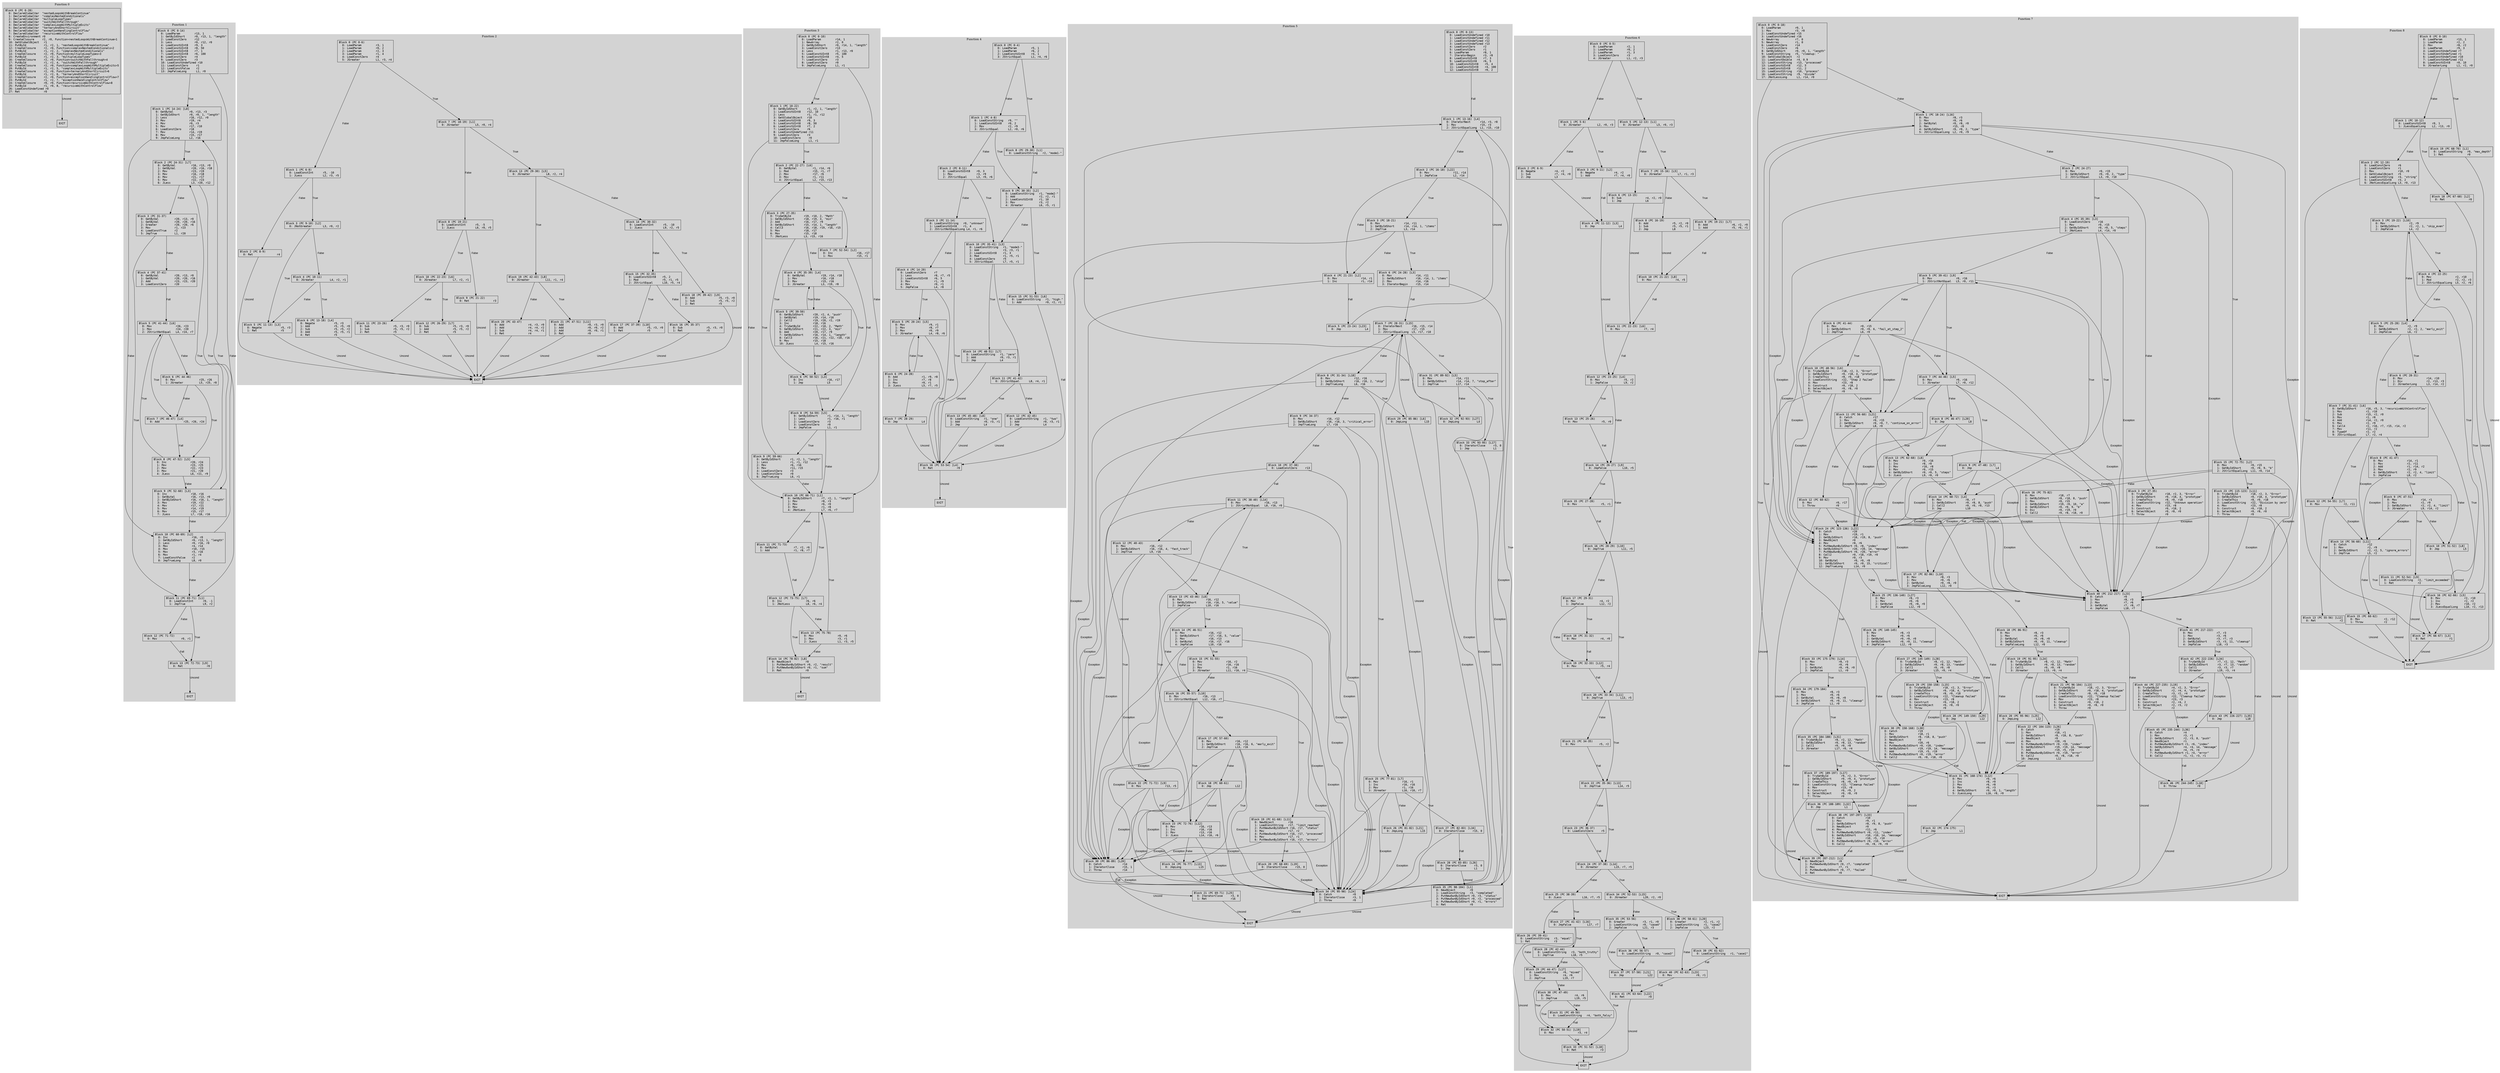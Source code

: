 // CFG analysis for complex_control_flow
// Generated from data/complex_control_flow.hbc

digraph {
  rankdir=TB;
  node [shape=box, fontname="monospace"];

  subgraph cluster_function_0 {
    label = "Function 0";
    style = filled;
    color = lightgrey;

    edge [fontname="Arial"];

    f0_n0 [ label = "Block 0 (PC 0-28)\l  0: DeclareGlobalVar  \"nestedLoopsWithBreakContinue\"\l  1: DeclareGlobalVar  \"complexNestedConditionals\"\l  2: DeclareGlobalVar  \"multipleLoopTypes\"\l  3: DeclareGlobalVar  \"switchWithFallthrough\"\l  4: DeclareGlobalVar  \"complexLoopWithMultipleExits\"\l  5: DeclareGlobalVar  \"ternaryAndShortCircuit\"\l  6: DeclareGlobalVar  \"exceptionHandlingControlFlow\"\l  7: DeclareGlobalVar  \"recursiveWithControlFlow\"\l  8: CreateEnvironment r0\l  9: CreateClosure     r2, r0, Function<nestedLoopsWithBreakContinue>1\l  10: GetGlobalObject   r1\l  11: PutById           r1, r2, 1, \"nestedLoopsWithBreakContinue\"\l  12: CreateClosure     r2, r0, Function<complexNestedConditionals>2\l  13: PutById           r1, r2, 2, \"complexNestedConditionals\"\l  14: CreateClosure     r2, r0, Function<multipleLoopTypes>3\l  15: PutById           r1, r2, 3, \"multipleLoopTypes\"\l  16: CreateClosure     r2, r0, Function<switchWithFallthrough>4\l  17: PutById           r1, r2, 4, \"switchWithFallthrough\"\l  18: CreateClosure     r2, r0, Function<complexLoopWithMultipleExits>5\l  19: PutById           r1, r2, 5, \"complexLoopWithMultipleExits\"\l  20: CreateClosure     r2, r0, Function<ternaryAndShortCircuit>6\l  21: PutById           r1, r2, 6, \"ternaryAndShortCircuit\"\l  22: CreateClosure     r2, r0, Function<exceptionHandlingControlFlow>7\l  23: PutById           r1, r2, 7, \"exceptionHandlingControlFlow\"\l  24: CreateClosure     r0, r0, Function<recursiveWithControlFlow>8\l  25: PutById           r1, r0, 8, \"recursiveWithControlFlow\"\l  26: LoadConstUndefined r0\l  27: Ret               r0\l" ]
    f0_n1 [ label = "EXIT" ]

    f0_n0 -> f0_n1 [label="Uncond"]
  }

  subgraph cluster_function_1 {
    label = "Function 1";
    style = filled;
    color = lightgrey;

    edge [fontname="Arial"];

    f1_n0 [ label = "Block 0 (PC 0-14)\l  0: LoadParam         r13, 1\l  1: GetByIdShort      r0, r13, 1, \"length\"\l  2: LoadConstZero     r12\l  3: Less              r0, r12, r0\l  4: LoadConstUInt8    r9, 3\l  5: LoadConstUInt8    r8, 50\l  6: LoadConstUInt8    r7, 1\l  7: LoadConstUInt8    r6, 100\l  8: LoadConstZero     r4\l  9: LoadConstZero     r3\l  10: LoadConstUndefined r10\l  11: LoadConstZero     r1\l  12: LoadConstFalse    r2\l  13: JmpFalseLong      L1, r0\l" ]
    f1_n1 [ label = "Block 1 (PC 14-24) [L8]\l  0: GetByVal          r0, r13, r3\l  1: GetByIdShort      r0, r0, 1, \"length\"\l  2: Less              r16, r12, r0\l  3: Mov               r19, r4\l  4: Mov               r0, r3\l  5: Mov               r17, r10\l  6: LoadConstZero     r18\l  7: Mov               r14, r19\l  8: Mov               r15, r17\l  9: JmpFalseLong      L2, r16\l" ]
    f1_n2 [ label = "Block 2 (PC 24-31) [L7]\l  0: GetByVal          r16, r13, r0\l  1: GetByVal          r20, r16, r18\l  2: Mov               r23, r19\l  3: Mov               r16, r18\l  4: Mov               r21, r17\l  5: Mov               r22, r23\l  6: JLess             L3, r20, r12\l" ]
    f1_n3 [ label = "Block 3 (PC 31-37)\l  0: GetByVal          r20, r13, r0\l  1: GetByVal          r20, r20, r16\l  2: Greater           r20, r20, r6\l  3: Mov               r1, r23\l  4: LoadConstTrue     r2\l  5: JmpTrue           L1, r20\l" ]
    f1_n4 [ label = "Block 4 (PC 37-41)\l  0: GetByVal          r20, r13, r0\l  1: GetByVal          r20, r20, r16\l  2: Add               r23, r23, r20\l  3: LoadConstZero     r20\l" ]
    f1_n5 [ label = "Block 5 (PC 41-44) [L6]\l  0: Mov               r26, r23\l  1: Mov               r24, r20\l  2: JStrictNotEqual   L4, r24, r7\l" ]
    f1_n6 [ label = "Block 6 (PC 44-46)\l  0: Mov               r25, r26\l  1: JGreater          L5, r25, r8\l" ]
    f1_n7 [ label = "Block 7 (PC 46-47) [L4]\l  0: Add               r25, r26, r24\l" ]
    f1_n8 [ label = "Block 8 (PC 47-52) [L5]\l  0: Inc               r20, r24\l  1: Mov               r23, r25\l  2: Mov               r22, r23\l  3: Mov               r21, r20\l  4: JLess             L6, r21, r9\l" ]
    f1_n9 [ label = "Block 9 (PC 52-60) [L3]\l  0: Inc               r18, r16\l  1: GetByVal          r16, r13, r0\l  2: GetByIdShort      r16, r16, 1, \"length\"\l  3: Mov               r19, r22\l  4: Mov               r17, r21\l  5: Mov               r14, r19\l  6: Mov               r15, r17\l  7: JLess             L7, r18, r16\l" ]
    f1_n10 [ label = "Block 10 (PC 60-69) [L2]\l  0: Inc               r16, r0\l  1: GetByIdShort      r0, r13, 1, \"length\"\l  2: Less              r0, r16, r0\l  3: Mov               r4, r14\l  4: Mov               r10, r15\l  5: Mov               r3, r16\l  6: Mov               r1, r4\l  7: LoadConstFalse    r2\l  8: JmpTrueLong       L8, r0\l" ]
    f1_n11 [ label = "Block 11 (PC 69-71) [L1]\l  0: LoadConstInt      r0, -1\l  1: JmpTrue           L9, r2\l" ]
    f1_n12 [ label = "Block 12 (PC 71-72)\l  0: Mov               r0, r1\l" ]
    f1_n13 [ label = "Block 13 (PC 72-73) [L9]\l  0: Ret               r0\l" ]
    f1_n14 [ label = "EXIT" ]

    f1_n0 -> f1_n11 [label="False"]
    f1_n0 -> f1_n1 [label="True"]
    f1_n1 -> f1_n10 [label="False"]
    f1_n1 -> f1_n2 [label="True"]
    f1_n2 -> f1_n9 [label="True"]
    f1_n2 -> f1_n3 [label="False"]
    f1_n3 -> f1_n11 [label="True"]
    f1_n3 -> f1_n4 [label="False"]
    f1_n4 -> f1_n5 [label="Fall"]
    f1_n5 -> f1_n7 [label="True"]
    f1_n5 -> f1_n6 [label="False"]
    f1_n6 -> f1_n8 [label="True"]
    f1_n6 -> f1_n7 [label="False"]
    f1_n7 -> f1_n8 [label="Fall"]
    f1_n8 -> f1_n5 [label="True"]
    f1_n8 -> f1_n9 [label="False"]
    f1_n9 -> f1_n2 [label="True"]
    f1_n9 -> f1_n10 [label="False"]
    f1_n10 -> f1_n1 [label="True"]
    f1_n10 -> f1_n11 [label="False"]
    f1_n11 -> f1_n13 [label="True"]
    f1_n11 -> f1_n12 [label="False"]
    f1_n12 -> f1_n13 [label="Fall"]
    f1_n13 -> f1_n14 [label="Uncond"]
  }

  subgraph cluster_function_2 {
    label = "Function 2";
    style = filled;
    color = lightgrey;

    edge [fontname="Arial"];

    f2_n0 [ label = "Block 0 (PC 0-6)\l  0: LoadParam         r3, 1\l  1: LoadParam         r0, 2\l  2: LoadParam         r2, 3\l  3: LoadParam         r1, 4\l  4: LoadConstZero     r4\l  5: JGreater          L1, r3, r4\l" ]
    f2_n1 [ label = "Block 1 (PC 6-8)\l  0: LoadConstInt      r5, -10\l  1: JLess             L2, r3, r5\l" ]
    f2_n2 [ label = "Block 2 (PC 8-9)\l  0: Ret               r4\l" ]
    f2_n3 [ label = "Block 3 (PC 9-10) [L2]\l  0: JNotGreater       L3, r0, r2\l" ]
    f2_n4 [ label = "Block 4 (PC 10-11)\l  0: JGreater          L4, r2, r1\l" ]
    f2_n5 [ label = "Block 5 (PC 11-13) [L3]\l  0: Negate            r5, r3\l  1: Ret               r5\l" ]
    f2_n6 [ label = "Block 6 (PC 13-18) [L4]\l  0: Negate            r5, r3\l  1: Add               r5, r5, r0\l  2: Sub               r5, r5, r2\l  3: Add               r5, r5, r1\l  4: Ret               r5\l" ]
    f2_n7 [ label = "Block 7 (PC 18-19) [L1]\l  0: JGreater          L5, r0, r4\l" ]
    f2_n8 [ label = "Block 8 (PC 19-21)\l  0: LoadConstInt      r5, -5\l  1: JLess             L6, r0, r5\l" ]
    f2_n9 [ label = "Block 9 (PC 21-22)\l  0: Ret               r3\l" ]
    f2_n10 [ label = "Block 10 (PC 22-23) [L6]\l  0: JGreater          L7, r2, r1\l" ]
    f2_n11 [ label = "Block 11 (PC 23-26)\l  0: Sub               r5, r3, r0\l  1: Sub               r5, r5, r2\l  2: Ret               r5\l" ]
    f2_n12 [ label = "Block 12 (PC 26-29) [L7]\l  0: Sub               r5, r3, r0\l  1: Add               r5, r5, r2\l  2: Ret               r5\l" ]
    f2_n13 [ label = "Block 13 (PC 29-30) [L5]\l  0: JGreater          L8, r2, r4\l" ]
    f2_n14 [ label = "Block 14 (PC 30-32)\l  0: LoadConstInt      r5, -10\l  1: JLess             L9, r2, r5\l" ]
    f2_n15 [ label = "Block 15 (PC 32-35)\l  0: LoadConstUInt8    r5, 2\l  1: Mod               r5, r1, r5\l  2: JStrictEqual      L10, r5, r4\l" ]
    f2_n16 [ label = "Block 16 (PC 35-37)\l  0: Sub               r5, r3, r0\l  1: Ret               r5\l" ]
    f2_n17 [ label = "Block 17 (PC 37-39) [L10]\l  0: Add               r5, r3, r0\l  1: Ret               r5\l" ]
    f2_n18 [ label = "Block 18 (PC 39-42) [L9]\l  0: Add               r5, r3, r0\l  1: Sub               r5, r5, r2\l  2: Ret               r5\l" ]
    f2_n19 [ label = "Block 19 (PC 42-43) [L8]\l  0: JGreater          L11, r1, r4\l" ]
    f2_n20 [ label = "Block 20 (PC 43-47)\l  0: Add               r4, r3, r0\l  1: Add               r4, r4, r2\l  2: Sub               r4, r4, r1\l  3: Ret               r4\l" ]
    f2_n21 [ label = "Block 21 (PC 47-51) [L11]\l  0: Add               r0, r3, r0\l  1: Add               r0, r0, r2\l  2: Add               r0, r0, r1\l  3: Ret               r0\l" ]
    f2_n22 [ label = "EXIT" ]

    f2_n0 -> f2_n7 [label="True"]
    f2_n0 -> f2_n1 [label="False"]
    f2_n1 -> f2_n3 [label="True"]
    f2_n1 -> f2_n2 [label="False"]
    f2_n2 -> f2_n22 [label="Uncond"]
    f2_n3 -> f2_n5 [label="True"]
    f2_n3 -> f2_n4 [label="False"]
    f2_n4 -> f2_n6 [label="True"]
    f2_n4 -> f2_n5 [label="False"]
    f2_n5 -> f2_n22 [label="Uncond"]
    f2_n6 -> f2_n22 [label="Uncond"]
    f2_n7 -> f2_n13 [label="True"]
    f2_n7 -> f2_n8 [label="False"]
    f2_n8 -> f2_n10 [label="True"]
    f2_n8 -> f2_n9 [label="False"]
    f2_n9 -> f2_n22 [label="Uncond"]
    f2_n10 -> f2_n12 [label="True"]
    f2_n10 -> f2_n11 [label="False"]
    f2_n11 -> f2_n22 [label="Uncond"]
    f2_n12 -> f2_n22 [label="Uncond"]
    f2_n13 -> f2_n19 [label="True"]
    f2_n13 -> f2_n14 [label="False"]
    f2_n14 -> f2_n18 [label="True"]
    f2_n14 -> f2_n15 [label="False"]
    f2_n15 -> f2_n17 [label="True"]
    f2_n15 -> f2_n16 [label="False"]
    f2_n16 -> f2_n22 [label="Uncond"]
    f2_n17 -> f2_n22 [label="Uncond"]
    f2_n18 -> f2_n22 [label="Uncond"]
    f2_n19 -> f2_n21 [label="True"]
    f2_n19 -> f2_n20 [label="False"]
    f2_n20 -> f2_n22 [label="Uncond"]
    f2_n21 -> f2_n22 [label="Uncond"]
  }

  subgraph cluster_function_3 {
    label = "Function 3";
    style = filled;
    color = lightgrey;

    edge [fontname="Arial"];

    f3_n0 [ label = "Block 0 (PC 0-10)\l  0: LoadParam         r14, 1\l  1: NewArray          r2, 0\l  2: GetByIdShort      r0, r14, 1, \"length\"\l  3: LoadConstZero     r13\l  4: Less              r1, r13, r0\l  5: LoadConstUInt8    r5, 100\l  6: LoadConstUInt8    r4, 5\l  7: LoadConstZero     r3\l  8: LoadConstZero     r0\l  9: JmpFalseLong      L1, r1\l" ]
    f3_n1 [ label = "Block 1 (PC 10-22)\l  0: GetByIdShort      r1, r2, 1, \"length\"\l  1: LoadConstUInt8    r12, 10\l  2: Less              r1, r1, r12\l  3: GetGlobalObject   r10\l  4: LoadConstUInt8    r9, 3\l  5: LoadConstUInt8    r8, 50\l  6: LoadConstUInt8    r7, 2\l  7: LoadConstZero     r6\l  8: LoadConstUndefined r11\l  9: LoadConstZero     r3\l  10: LoadConstZero     r0\l  11: JmpFalseLong      L1, r1\l" ]
    f3_n2 [ label = "Block 2 (PC 22-27) [L6]\l  0: GetByVal          r1, r14, r6\l  1: Mod               r15, r1, r7\l  2: Mov               r17, r6\l  3: Mov               r1, r11\l  4: JStrictEqual      L2, r15, r13\l" ]
    f3_n3 [ label = "Block 3 (PC 27-35)\l  0: TryGetById        r19, r10, 2, \"Math\"\l  1: GetByIdShort      r18, r19, 3, \"min\"\l  2: Add               r16, r17, r9\l  3: GetByIdShort      r15, r14, 1, \"length\"\l  4: Call3             r16, r18, r19, r16, r15\l  5: Mov               r18, r17\l  6: Mov               r15, r18\l  7: JNotLess          L3, r15, r16\l" ]
    f3_n4 [ label = "Block 4 (PC 35-39) [L4]\l  0: GetByVal          r19, r14, r18\l  1: Mov               r16, r18\l  2: Mov               r15, r16\l  3: JGreater          L3, r19, r8\l" ]
    f3_n5 [ label = "Block 5 (PC 39-50)\l  0: GetByIdShort      r20, r2, 4, \"push\"\l  1: GetByVal          r19, r14, r16\l  2: Call2             r19, r20, r2, r19\l  3: Inc               r18, r16\l  4: TryGetById        r22, r10, 2, \"Math\"\l  5: GetByIdShort      r21, r22, 3, \"min\"\l  6: Add               r20, r17, r9\l  7: GetByIdShort      r16, r14, 1, \"length\"\l  8: Call3             r16, r21, r22, r20, r16\l  9: Mov               r15, r18\l  10: JLess             L4, r15, r16\l" ]
    f3_n6 [ label = "Block 6 (PC 50-52) [L3]\l  0: Inc               r16, r17\l  1: Jmp               L5\l" ]
    f3_n7 [ label = "Block 7 (PC 52-54) [L2]\l  0: Inc               r16, r17\l  1: Mov               r15, r1\l" ]
    f3_n8 [ label = "Block 8 (PC 54-59) [L5]\l  0: GetByIdShort      r1, r14, 1, \"length\"\l  1: Less              r1, r16, r1\l  2: LoadConstZero     r3\l  3: LoadConstZero     r0\l  4: JmpFalse          L1, r1\l" ]
    f3_n9 [ label = "Block 9 (PC 59-66)\l  0: GetByIdShort      r1, r2, 1, \"length\"\l  1: Less              r1, r1, r12\l  2: Mov               r6, r16\l  3: Mov               r11, r15\l  4: LoadConstZero     r3\l  5: LoadConstZero     r0\l  6: JmpTrueLong       L6, r1\l" ]
    f3_n10 [ label = "Block 10 (PC 66-71) [L1]\l  0: GetByIdShort      r7, r2, 1, \"length\"\l  1: Mov               r8, r3\l  2: Mov               r6, r0\l  3: Mov               r1, r8\l  4: JNotLess          L7, r6, r7\l" ]
    f3_n11 [ label = "Block 11 (PC 71-73)\l  0: GetByVal          r7, r2, r6\l  1: Add               r1, r8, r7\l" ]
    f3_n12 [ label = "Block 12 (PC 73-75) [L7]\l  0: Inc               r6, r6\l  1: JNotLess          L8, r6, r4\l" ]
    f3_n13 [ label = "Block 13 (PC 75-78)\l  0: Mov               r0, r6\l  1: Mov               r3, r1\l  2: JLess             L1, r3, r5\l" ]
    f3_n14 [ label = "Block 14 (PC 78-82) [L8]\l  0: NewObject         r0\l  1: PutNewOwnByIdShort r0, r2, \"result\"\l  2: PutNewOwnByIdShort r0, r1, \"sum\"\l  3: Ret               r0\l" ]
    f3_n15 [ label = "EXIT" ]

    f3_n0 -> f3_n10 [label="False"]
    f3_n0 -> f3_n1 [label="True"]
    f3_n1 -> f3_n10 [label="False"]
    f3_n1 -> f3_n2 [label="True"]
    f3_n2 -> f3_n7 [label="True"]
    f3_n2 -> f3_n3 [label="False"]
    f3_n3 -> f3_n6 [label="True"]
    f3_n3 -> f3_n4 [label="False"]
    f3_n4 -> f3_n6 [label="True"]
    f3_n4 -> f3_n5 [label="False"]
    f3_n5 -> f3_n4 [label="True"]
    f3_n5 -> f3_n6 [label="False"]
    f3_n6 -> f3_n8 [label="Uncond"]
    f3_n7 -> f3_n8 [label="Fall"]
    f3_n8 -> f3_n10 [label="False"]
    f3_n8 -> f3_n9 [label="True"]
    f3_n9 -> f3_n2 [label="True"]
    f3_n9 -> f3_n10 [label="False"]
    f3_n10 -> f3_n12 [label="True"]
    f3_n10 -> f3_n11 [label="False"]
    f3_n11 -> f3_n12 [label="Fall"]
    f3_n12 -> f3_n14 [label="True"]
    f3_n12 -> f3_n13 [label="False"]
    f3_n13 -> f3_n10 [label="True"]
    f3_n13 -> f3_n14 [label="False"]
    f3_n14 -> f3_n15 [label="Uncond"]
  }

  subgraph cluster_function_4 {
    label = "Function 4";
    style = filled;
    color = lightgrey;

    edge [fontname="Arial"];

    f4_n0 [ label = "Block 0 (PC 0-4)\l  0: LoadParam         r5, 1\l  1: LoadParam         r6, 2\l  2: LoadConstUInt8    r4, 1\l  3: JStrictEqual      L1, r4, r6\l" ]
    f4_n1 [ label = "Block 1 (PC 4-8)\l  0: LoadConstString   r9, \"\"\l  1: LoadConstUInt8    r0, 2\l  2: Mov               r2, r9\l  3: JStrictEqual      L2, r0, r6\l" ]
    f4_n2 [ label = "Block 2 (PC 8-11)\l  0: LoadConstUInt8    r0, 3\l  1: Mov               r3, r9\l  2: JStrictEqual      L3, r0, r6\l" ]
    f4_n3 [ label = "Block 3 (PC 11-14)\l  0: LoadConstString   r0, \"unknown\"\l  1: LoadConstUInt8    r1, 4\l  2: JStrictNotEqualLong L4, r1, r6\l" ]
    f4_n4 [ label = "Block 4 (PC 14-20)\l  0: LoadConstZero     r7\l  1: Less              r8, r7, r5\l  2: LoadConstUInt8    r6, 5\l  3: Mov               r1, r9\l  4: Mov               r0, r1\l  5: JmpFalse          L4, r8\l" ]
    f4_n5 [ label = "Block 5 (PC 20-24) [L5]\l  0: Mov               r9, r1\l  1: Mov               r8, r7\l  2: Mov               r0, r9\l  3: JGreater          L4, r8, r6\l" ]
    f4_n6 [ label = "Block 6 (PC 24-28)\l  0: Add               r1, r9, r8\l  1: Inc               r7, r8\l  2: Mov               r0, r1\l  3: JLess             L5, r7, r5\l" ]
    f4_n7 [ label = "Block 7 (PC 28-29)\l  0: Jmp               L4\l" ]
    f4_n8 [ label = "Block 8 (PC 29-30) [L1]\l  0: LoadConstString   r2, \"mode1-\"\l" ]
    f4_n9 [ label = "Block 9 (PC 30-35) [L2]\l  0: LoadConstString   r1, \"mode2-\"\l  1: Add               r2, r2, r1\l  2: LoadConstUInt8    r1, 10\l  3: Mov               r3, r2\l  4: JGreater          L6, r5, r1\l" ]
    f4_n10 [ label = "Block 10 (PC 35-41) [L3]\l  0: LoadConstString   r1, \"mode3-\"\l  1: Add               r3, r3, r1\l  2: LoadConstUInt8    r1, 3\l  3: Mod               r1, r5, r1\l  4: LoadConstZero     r5\l  5: JStrictEqual      L7, r5, r1\l" ]
    f4_n11 [ label = "Block 11 (PC 41-42)\l  0: JStrictEqual      L8, r4, r1\l" ]
    f4_n12 [ label = "Block 12 (PC 42-45)\l  0: LoadConstString   r1, \"two\"\l  1: Add               r0, r3, r1\l  2: Jmp               L4\l" ]
    f4_n13 [ label = "Block 13 (PC 45-48) [L8]\l  0: LoadConstString   r1, \"one\"\l  1: Add               r0, r3, r1\l  2: Jmp               L4\l" ]
    f4_n14 [ label = "Block 14 (PC 48-51) [L7]\l  0: LoadConstString   r1, \"zero\"\l  1: Add               r0, r3, r1\l  2: Jmp               L4\l" ]
    f4_n15 [ label = "Block 15 (PC 51-53) [L6]\l  0: LoadConstString   r1, \"high-\"\l  1: Add               r0, r2, r1\l" ]
    f4_n16 [ label = "Block 16 (PC 53-54) [L4]\l  0: Ret               r0\l" ]
    f4_n17 [ label = "EXIT" ]

    f4_n0 -> f4_n8 [label="True"]
    f4_n0 -> f4_n1 [label="False"]
    f4_n1 -> f4_n9 [label="True"]
    f4_n1 -> f4_n2 [label="False"]
    f4_n2 -> f4_n10 [label="True"]
    f4_n2 -> f4_n3 [label="False"]
    f4_n3 -> f4_n16 [label="True"]
    f4_n3 -> f4_n4 [label="False"]
    f4_n4 -> f4_n16 [label="False"]
    f4_n4 -> f4_n5 [label="True"]
    f4_n5 -> f4_n16 [label="True"]
    f4_n5 -> f4_n6 [label="False"]
    f4_n6 -> f4_n5 [label="True"]
    f4_n6 -> f4_n7 [label="False"]
    f4_n7 -> f4_n16 [label="Uncond"]
    f4_n8 -> f4_n9 [label="Fall"]
    f4_n9 -> f4_n15 [label="True"]
    f4_n9 -> f4_n10 [label="False"]
    f4_n10 -> f4_n14 [label="True"]
    f4_n10 -> f4_n11 [label="False"]
    f4_n11 -> f4_n13 [label="True"]
    f4_n11 -> f4_n12 [label="False"]
    f4_n12 -> f4_n16 [label="Uncond"]
    f4_n13 -> f4_n16 [label="Uncond"]
    f4_n14 -> f4_n16 [label="Uncond"]
    f4_n15 -> f4_n16 [label="Fall"]
    f4_n16 -> f4_n17 [label="Uncond"]
  }

  subgraph cluster_function_5 {
    label = "Function 5";
    style = filled;
    color = lightgrey;

    edge [fontname="Arial"];

    f5_n0 [ label = "Block 0 (PC 0-13)\l  0: LoadConstUndefined r10\l  1: LoadConstUndefined r11\l  2: LoadConstUndefined r12\l  3: LoadConstUndefined r13\l  4: LoadConstZero     r2\l  5: LoadConstZero     r1\l  6: LoadParam         r8, 1\l  7: IteratorBegin     r3, r8\l  8: LoadConstUInt8    r7, 3\l  9: LoadConstUInt8    r6, 5\l  10: LoadConstUInt8    r5, 4\l  11: LoadConstUInt8    r4, 100\l  12: LoadConstUInt8    r0, 2\l" ]
    f5_n1 [ label = "Block 1 (PC 13-16) [L4]\l  0: IteratorNext      r14, r3, r8\l  1: Mov               r15, r3\l  2: JStrictEqualLong  L1, r15, r10\l" ]
    f5_n2 [ label = "Block 2 (PC 16-18) [L22]\l  0: Mov               r11, r14\l  1: JmpFalse          L2, r14\l" ]
    f5_n3 [ label = "Block 3 (PC 18-21)\l  0: Mov               r14, r11\l  1: GetByIdShort      r14, r14, 1, \"items\"\l  2: JmpTrue           L3, r14\l" ]
    f5_n4 [ label = "Block 4 (PC 21-23) [L2]\l  0: Mov               r14, r1\l  1: Inc               r1, r14\l" ]
    f5_n5 [ label = "Block 5 (PC 23-24) [L23]\l  0: Jmp               L4\l" ]
    f5_n6 [ label = "Block 6 (PC 24-28) [L3]\l  0: Mov               r14, r11\l  1: GetByIdShort      r16, r14, 1, \"items\"\l  2: Mov               r14, r16\l  3: IteratorBegin     r15, r14\l" ]
    f5_n7 [ label = "Block 7 (PC 28-31) [L15]\l  0: IteratorNext      r16, r15, r14\l  1: Mov               r17, r15\l  2: JStrictEqualLong  L5, r17, r10\l" ]
    f5_n8 [ label = "Block 8 (PC 31-34) [L18]\l  0: Mov               r12, r16\l  1: GetByIdShort      r16, r16, 2, \"skip\"\l  2: JmpTrueLong       L6, r16\l" ]
    f5_n9 [ label = "Block 9 (PC 34-37)\l  0: Mov               r16, r12\l  1: GetByIdShort      r16, r16, 3, \"critical_error\"\l  2: JmpTrueLong       L7, r16\l" ]
    f5_n10 [ label = "Block 10 (PC 37-38)\l  0: LoadConstZero     r13\l" ]
    f5_n11 [ label = "Block 11 (PC 38-40) [L14]\l  0: Mov               r16, r13\l  1: JStrictNotEqual   L8, r16, r0\l" ]
    f5_n12 [ label = "Block 12 (PC 40-43)\l  0: Mov               r16, r12\l  1: GetByIdShort      r16, r16, 4, \"fast_track\"\l  2: JmpTrue           L9, r16\l" ]
    f5_n13 [ label = "Block 13 (PC 43-46) [L8]\l  0: Mov               r16, r12\l  1: GetByIdShort      r16, r16, 5, \"value\"\l  2: JmpFalse          L10, r16\l" ]
    f5_n14 [ label = "Block 14 (PC 46-51)\l  0: Mov               r16, r12\l  1: GetByIdShort      r17, r16, 5, \"value\"\l  2: Mov               r16, r13\l  3: GetByVal          r16, r17, r16\l  4: JmpFalse          L10, r16\l" ]
    f5_n15 [ label = "Block 15 (PC 51-55)\l  0: Mov               r16, r2\l  1: Inc               r16, r16\l  2: Mov               r2, r16\l  3: JGreater          L11, r16, r4\l" ]
    f5_n16 [ label = "Block 16 (PC 55-57) [L10]\l  0: Mov               r16, r13\l  1: JStrictNotEqual   L12, r16, r7\l" ]
    f5_n17 [ label = "Block 17 (PC 57-60)\l  0: Mov               r16, r12\l  1: GetByIdShort      r16, r16, 6, \"early_exit\"\l  2: JmpTrue           L13, r16\l" ]
    f5_n18 [ label = "Block 18 (PC 60-61)\l  0: Jmp               L12\l" ]
    f5_n19 [ label = "Block 19 (PC 61-68) [L11]\l  0: NewObject         r16\l  1: LoadConstString   r17, \"limit_reached\"\l  2: PutNewOwnByIdShort r16, r17, \"status\"\l  3: Mov               r17, r2\l  4: PutNewOwnByIdShort r16, r17, \"processed\"\l  5: Mov               r17, r1\l  6: PutNewOwnByIdShort r16, r17, \"errors\"\l" ]
    f5_n20 [ label = "Block 20 (PC 68-69) [L19]\l  0: IteratorClose     r15, 0\l" ]
    f5_n21 [ label = "Block 21 (PC 69-71) [L25]\l  0: IteratorClose     r3, 0\l  1: Ret               r16\l" ]
    f5_n22 [ label = "Block 22 (PC 71-72) [L9]\l  0: Mov               r13, r5\l" ]
    f5_n23 [ label = "Block 23 (PC 72-76) [L12]\l  0: Mov               r16, r13\l  1: Inc               r16, r16\l  2: Mov               r13, r16\l  3: JLess             L14, r16, r6\l" ]
    f5_n24 [ label = "Block 24 (PC 76-77) [L13]\l  0: JmpLong           L15\l" ]
    f5_n25 [ label = "Block 25 (PC 77-81) [L7]\l  0: Mov               r16, r1\l  1: Inc               r16, r16\l  2: Mov               r1, r16\l  3: JGreater          L16, r16, r7\l" ]
    f5_n26 [ label = "Block 26 (PC 81-82) [L21]\l  0: JmpLong           L15\l" ]
    f5_n27 [ label = "Block 27 (PC 82-83) [L16]\l  0: IteratorClose     r15, 0\l" ]
    f5_n28 [ label = "Block 28 (PC 83-85) [L26]\l  0: IteratorClose     r3, 0\l  1: Jmp               L1\l" ]
    f5_n29 [ label = "Block 29 (PC 85-86) [L6]\l  0: JmpLong           L15\l" ]
    f5_n30 [ label = "Block 30 (PC 86-89) [L20]\l  0: Catch             r14\l  1: IteratorClose     r15, 1\l  2: Throw             r14\l" ]
    f5_n31 [ label = "Block 31 (PC 89-92) [L5]\l  0: Mov               r14, r11\l  1: GetByIdShort      r14, r14, 7, \"stop_after\"\l  2: JmpTrue           L17, r14\l" ]
    f5_n32 [ label = "Block 32 (PC 92-93) [L27]\l  0: JmpLong           L4\l" ]
    f5_n33 [ label = "Block 33 (PC 93-95) [L17]\l  0: IteratorClose     r3, 0\l  1: Jmp               L1\l" ]
    f5_n34 [ label = "Block 34 (PC 95-98) [L24]\l  0: Catch             r0\l  1: IteratorClose     r3, 1\l  2: Throw             r0\l" ]
    f5_n35 [ label = "Block 35 (PC 98-104) [L1]\l  0: NewObject         r0\l  1: LoadConstString   r3, \"completed\"\l  2: PutNewOwnByIdShort r0, r3, \"status\"\l  3: PutNewOwnByIdShort r0, r2, \"processed\"\l  4: PutNewOwnByIdShort r0, r1, \"errors\"\l  5: Ret               r0\l" ]
    f5_n36 [ label = "EXIT" ]

    f5_n0 -> f5_n1 [label="Fall"]
    f5_n1 -> f5_n35 [label="True"]
    f5_n1 -> f5_n2 [label="False"]
    f5_n2 -> f5_n4 [label="False"]
    f5_n2 -> f5_n3 [label="True"]
    f5_n3 -> f5_n6 [label="True"]
    f5_n3 -> f5_n4 [label="False"]
    f5_n4 -> f5_n5 [label="Fall"]
    f5_n5 -> f5_n1 [label="Uncond"]
    f5_n6 -> f5_n7 [label="Fall"]
    f5_n7 -> f5_n31 [label="True"]
    f5_n7 -> f5_n8 [label="False"]
    f5_n8 -> f5_n29 [label="True"]
    f5_n8 -> f5_n9 [label="False"]
    f5_n9 -> f5_n25 [label="True"]
    f5_n9 -> f5_n10 [label="False"]
    f5_n10 -> f5_n11 [label="Fall"]
    f5_n11 -> f5_n13 [label="True"]
    f5_n11 -> f5_n12 [label="False"]
    f5_n12 -> f5_n22 [label="True"]
    f5_n12 -> f5_n13 [label="False"]
    f5_n13 -> f5_n16 [label="False"]
    f5_n13 -> f5_n14 [label="True"]
    f5_n14 -> f5_n16 [label="False"]
    f5_n14 -> f5_n15 [label="True"]
    f5_n15 -> f5_n19 [label="True"]
    f5_n15 -> f5_n16 [label="False"]
    f5_n16 -> f5_n23 [label="True"]
    f5_n16 -> f5_n17 [label="False"]
    f5_n17 -> f5_n24 [label="True"]
    f5_n17 -> f5_n18 [label="False"]
    f5_n18 -> f5_n23 [label="Uncond"]
    f5_n19 -> f5_n20 [label="Fall"]
    f5_n20 -> f5_n21 [label="Fall"]
    f5_n21 -> f5_n36 [label="Uncond"]
    f5_n22 -> f5_n23 [label="Fall"]
    f5_n23 -> f5_n11 [label="True"]
    f5_n23 -> f5_n24 [label="False"]
    f5_n24 -> f5_n7 [label="Uncond"]
    f5_n25 -> f5_n27 [label="True"]
    f5_n25 -> f5_n26 [label="False"]
    f5_n26 -> f5_n7 [label="Uncond"]
    f5_n27 -> f5_n28 [label="Fall"]
    f5_n28 -> f5_n35 [label="Uncond"]
    f5_n29 -> f5_n7 [label="Uncond"]
    f5_n30 -> f5_n36 [label="Uncond"]
    f5_n31 -> f5_n33 [label="True"]
    f5_n31 -> f5_n32 [label="False"]
    f5_n32 -> f5_n1 [label="Uncond"]
    f5_n33 -> f5_n35 [label="Uncond"]
    f5_n34 -> f5_n36 [label="Uncond"]
    f5_n35 -> f5_n36 [label="Uncond"]
    f5_n8 -> f5_n30 [label="Exception"]
    f5_n9 -> f5_n30 [label="Exception"]
    f5_n10 -> f5_n30 [label="Exception"]
    f5_n11 -> f5_n30 [label="Exception"]
    f5_n12 -> f5_n30 [label="Exception"]
    f5_n13 -> f5_n30 [label="Exception"]
    f5_n14 -> f5_n30 [label="Exception"]
    f5_n15 -> f5_n30 [label="Exception"]
    f5_n16 -> f5_n30 [label="Exception"]
    f5_n17 -> f5_n30 [label="Exception"]
    f5_n18 -> f5_n30 [label="Exception"]
    f5_n19 -> f5_n30 [label="Exception"]
    f5_n22 -> f5_n30 [label="Exception"]
    f5_n23 -> f5_n30 [label="Exception"]
    f5_n25 -> f5_n30 [label="Exception"]
    f5_n2 -> f5_n34 [label="Exception"]
    f5_n3 -> f5_n34 [label="Exception"]
    f5_n4 -> f5_n34 [label="Exception"]
    f5_n6 -> f5_n34 [label="Exception"]
    f5_n7 -> f5_n34 [label="Exception"]
    f5_n8 -> f5_n34 [label="Exception"]
    f5_n9 -> f5_n34 [label="Exception"]
    f5_n10 -> f5_n34 [label="Exception"]
    f5_n11 -> f5_n34 [label="Exception"]
    f5_n12 -> f5_n34 [label="Exception"]
    f5_n13 -> f5_n34 [label="Exception"]
    f5_n14 -> f5_n34 [label="Exception"]
    f5_n15 -> f5_n34 [label="Exception"]
    f5_n16 -> f5_n34 [label="Exception"]
    f5_n17 -> f5_n34 [label="Exception"]
    f5_n18 -> f5_n34 [label="Exception"]
    f5_n19 -> f5_n34 [label="Exception"]
    f5_n20 -> f5_n34 [label="Exception"]
    f5_n22 -> f5_n34 [label="Exception"]
    f5_n23 -> f5_n34 [label="Exception"]
    f5_n24 -> f5_n34 [label="Exception"]
    f5_n25 -> f5_n34 [label="Exception"]
    f5_n26 -> f5_n34 [label="Exception"]
    f5_n27 -> f5_n34 [label="Exception"]
    f5_n29 -> f5_n34 [label="Exception"]
    f5_n30 -> f5_n34 [label="Exception"]
    f5_n31 -> f5_n34 [label="Exception"]
  }

  subgraph cluster_function_6 {
    label = "Function 6";
    style = filled;
    color = lightgrey;

    edge [fontname="Arial"];

    f6_n0 [ label = "Block 0 (PC 0-5)\l  0: LoadParam         r2, 1\l  1: LoadParam         r0, 2\l  2: LoadParam         r1, 3\l  3: LoadConstZero     r3\l  4: JGreater          L1, r2, r3\l" ]
    f6_n1 [ label = "Block 1 (PC 5-6)\l  0: JGreater          L2, r0, r3\l" ]
    f6_n2 [ label = "Block 2 (PC 6-9)\l  0: Negate            r4, r2\l  1: Sub               r7, r4, r0\l  2: Jmp               L3\l" ]
    f6_n3 [ label = "Block 3 (PC 9-11) [L2]\l  0: Negate            r4, r2\l  1: Add               r7, r4, r0\l" ]
    f6_n4 [ label = "Block 4 (PC 11-12) [L3]\l  0: Jmp               L4\l" ]
    f6_n5 [ label = "Block 5 (PC 12-13) [L1]\l  0: JGreater          L5, r0, r3\l" ]
    f6_n6 [ label = "Block 6 (PC 13-15)\l  0: Sub               r4, r2, r0\l  1: Jmp               L6\l" ]
    f6_n7 [ label = "Block 7 (PC 15-16) [L5]\l  0: JGreater          L7, r1, r3\l" ]
    f6_n8 [ label = "Block 8 (PC 16-19)\l  0: Add               r5, r2, r0\l  1: Sub               r5, r5, r1\l  2: Jmp               L8\l" ]
    f6_n9 [ label = "Block 9 (PC 19-21) [L7]\l  0: Add               r6, r2, r0\l  1: Add               r5, r6, r1\l" ]
    f6_n10 [ label = "Block 10 (PC 21-22) [L8]\l  0: Mov               r4, r5\l" ]
    f6_n11 [ label = "Block 11 (PC 22-23) [L6]\l  0: Mov               r7, r4\l" ]
    f6_n12 [ label = "Block 12 (PC 23-25) [L4]\l  0: Mov               r5, r2\l  1: JmpFalse          L9, r2\l" ]
    f6_n13 [ label = "Block 13 (PC 25-26)\l  0: Mov               r5, r0\l" ]
    f6_n14 [ label = "Block 14 (PC 26-27) [L9]\l  0: JmpFalse          L10, r5\l" ]
    f6_n15 [ label = "Block 15 (PC 27-28)\l  0: Mov               r5, r1\l" ]
    f6_n16 [ label = "Block 16 (PC 28-29) [L10]\l  0: JmpTrue           L11, r5\l" ]
    f6_n17 [ label = "Block 17 (PC 29-31)\l  0: Mov               r4, r2\l  1: JmpFalse          L12, r2\l" ]
    f6_n18 [ label = "Block 18 (PC 31-32)\l  0: Mov               r4, r0\l" ]
    f6_n19 [ label = "Block 19 (PC 32-33) [L12]\l  0: Mov               r5, r4\l" ]
    f6_n20 [ label = "Block 20 (PC 33-34) [L11]\l  0: JmpTrue           L13, r5\l" ]
    f6_n21 [ label = "Block 21 (PC 34-35)\l  0: Mov               r5, r2\l" ]
    f6_n22 [ label = "Block 22 (PC 35-36) [L13]\l  0: JmpTrue           L14, r5\l" ]
    f6_n23 [ label = "Block 23 (PC 36-37)\l  0: LoadConstZero     r5\l" ]
    f6_n24 [ label = "Block 24 (PC 37-38) [L14]\l  0: JGreater          L15, r7, r5\l" ]
    f6_n25 [ label = "Block 25 (PC 38-39)\l  0: JLess             L16, r7, r5\l" ]
    f6_n26 [ label = "Block 26 (PC 39-41)\l  0: LoadConstString   r3, \"equal\"\l  1: Ret               r3\l" ]
    f6_n27 [ label = "Block 27 (PC 41-42) [L16]\l  0: JmpFalse          L17, r7\l" ]
    f6_n28 [ label = "Block 28 (PC 42-44)\l  0: LoadConstString   r3, \"both_truthy\"\l  1: JmpTrue           L18, r5\l" ]
    f6_n29 [ label = "Block 29 (PC 44-47) [L17]\l  0: LoadConstString   r6, \"mixed\"\l  1: Mov               r4, r6\l  2: JmpTrue           L19, r7\l" ]
    f6_n30 [ label = "Block 30 (PC 47-49)\l  0: Mov               r4, r6\l  1: JmpTrue           L19, r5\l" ]
    f6_n31 [ label = "Block 31 (PC 49-50)\l  0: LoadConstString   r4, \"both_falsy\"\l" ]
    f6_n32 [ label = "Block 32 (PC 50-51) [L19]\l  0: Mov               r3, r4\l" ]
    f6_n33 [ label = "Block 33 (PC 51-52) [L18]\l  0: Ret               r3\l" ]
    f6_n34 [ label = "Block 34 (PC 52-53) [L15]\l  0: JGreater          L20, r2, r0\l" ]
    f6_n35 [ label = "Block 35 (PC 53-56)\l  0: Greater           r3, r1, r0\l  1: LoadConstString   r0, \"case4\"\l  2: JmpFalse          L21, r3\l" ]
    f6_n36 [ label = "Block 36 (PC 56-57)\l  0: LoadConstString   r0, \"case3\"\l" ]
    f6_n37 [ label = "Block 37 (PC 57-58) [L21]\l  0: Jmp               L22\l" ]
    f6_n38 [ label = "Block 38 (PC 58-61) [L20]\l  0: Greater           r2, r1, r2\l  1: LoadConstString   r1, \"case2\"\l  2: JmpFalse          L23, r2\l" ]
    f6_n39 [ label = "Block 39 (PC 61-62)\l  0: LoadConstString   r1, \"case1\"\l" ]
    f6_n40 [ label = "Block 40 (PC 62-63) [L23]\l  0: Mov               r0, r1\l" ]
    f6_n41 [ label = "Block 41 (PC 63-64) [L22]\l  0: Ret               r0\l" ]
    f6_n42 [ label = "EXIT" ]

    f6_n0 -> f6_n5 [label="True"]
    f6_n0 -> f6_n1 [label="False"]
    f6_n1 -> f6_n3 [label="True"]
    f6_n1 -> f6_n2 [label="False"]
    f6_n2 -> f6_n4 [label="Uncond"]
    f6_n3 -> f6_n4 [label="Fall"]
    f6_n4 -> f6_n12 [label="Uncond"]
    f6_n5 -> f6_n7 [label="True"]
    f6_n5 -> f6_n6 [label="False"]
    f6_n6 -> f6_n11 [label="Uncond"]
    f6_n7 -> f6_n9 [label="True"]
    f6_n7 -> f6_n8 [label="False"]
    f6_n8 -> f6_n10 [label="Uncond"]
    f6_n9 -> f6_n10 [label="Fall"]
    f6_n10 -> f6_n11 [label="Fall"]
    f6_n11 -> f6_n12 [label="Fall"]
    f6_n12 -> f6_n14 [label="False"]
    f6_n12 -> f6_n13 [label="True"]
    f6_n13 -> f6_n14 [label="Fall"]
    f6_n14 -> f6_n16 [label="False"]
    f6_n14 -> f6_n15 [label="True"]
    f6_n15 -> f6_n16 [label="Fall"]
    f6_n16 -> f6_n20 [label="True"]
    f6_n16 -> f6_n17 [label="False"]
    f6_n17 -> f6_n19 [label="False"]
    f6_n17 -> f6_n18 [label="True"]
    f6_n18 -> f6_n19 [label="Fall"]
    f6_n19 -> f6_n20 [label="Fall"]
    f6_n20 -> f6_n22 [label="True"]
    f6_n20 -> f6_n21 [label="False"]
    f6_n21 -> f6_n22 [label="Fall"]
    f6_n22 -> f6_n24 [label="True"]
    f6_n22 -> f6_n23 [label="False"]
    f6_n23 -> f6_n24 [label="Fall"]
    f6_n24 -> f6_n34 [label="True"]
    f6_n24 -> f6_n25 [label="False"]
    f6_n25 -> f6_n27 [label="True"]
    f6_n25 -> f6_n26 [label="False"]
    f6_n26 -> f6_n42 [label="Uncond"]
    f6_n27 -> f6_n29 [label="False"]
    f6_n27 -> f6_n28 [label="True"]
    f6_n28 -> f6_n33 [label="True"]
    f6_n28 -> f6_n29 [label="False"]
    f6_n29 -> f6_n32 [label="True"]
    f6_n29 -> f6_n30 [label="False"]
    f6_n30 -> f6_n32 [label="True"]
    f6_n30 -> f6_n31 [label="False"]
    f6_n31 -> f6_n32 [label="Fall"]
    f6_n32 -> f6_n33 [label="Fall"]
    f6_n33 -> f6_n42 [label="Uncond"]
    f6_n34 -> f6_n38 [label="True"]
    f6_n34 -> f6_n35 [label="False"]
    f6_n35 -> f6_n37 [label="False"]
    f6_n35 -> f6_n36 [label="True"]
    f6_n36 -> f6_n37 [label="Fall"]
    f6_n37 -> f6_n41 [label="Uncond"]
    f6_n38 -> f6_n40 [label="False"]
    f6_n38 -> f6_n39 [label="True"]
    f6_n39 -> f6_n40 [label="Fall"]
    f6_n40 -> f6_n41 [label="Fall"]
    f6_n41 -> f6_n42 [label="Uncond"]
  }

  subgraph cluster_function_7 {
    label = "Function 7";
    style = filled;
    color = lightgrey;

    edge [fontname="Arial"];

    f7_n0 [ label = "Block 0 (PC 0-18)\l  0: LoadParam         r0, 1\l  1: Mov               r3, r0\l  2: LoadConstUndefined r15\l  3: LoadConstUndefined r16\l  4: NewArray          r7, 0\l  5: NewArray          r1, 0\l  6: LoadConstZero     r14\l  7: LoadConstZero     r6\l  8: GetByIdShort      r0, r0, 1, \"length\"\l  9: LoadConstString   r5, \"cleanup: \"\l  10: GetGlobalObject   r2\l  11: LoadConstDouble   r4, 0.9\l  12: LoadConstString   r13, \"processed\"\l  13: LoadConstUInt8    r12, 5\l  14: LoadConstUInt8    r11, 2\l  15: LoadConstString   r10, \"process\"\l  16: LoadConstString   r9, \"divide\"\l  17: JNotLessLong      L1, r14, r0\l" ]
    f7_n1 [ label = "Block 1 (PC 18-24) [L16]\l  0: Mov               r8, r3\l  1: Mov               r0, r6\l  2: GetByVal          r0, r8, r0\l  3: Mov               r15, r0\l  4: GetByIdShort      r0, r0, 2, \"type\"\l  5: JStrictEqualLong  L2, r0, r9\l" ]
    f7_n2 [ label = "Block 2 (PC 24-27)\l  0: Mov               r0, r15\l  1: GetByIdShort      r0, r0, 2, \"type\"\l  2: JStrictEqual      L3, r0, r10\l" ]
    f7_n3 [ label = "Block 3 (PC 27-35)\l  0: TryGetById        r18, r2, 3, \"Error\"\l  1: GetByIdShort      r0, r18, 4, \"prototype\"\l  2: CreateThis        r8, r0, r18\l  3: LoadConstString   r22, \"Unknown operation\"\l  4: Mov               r23, r8\l  5: Construct         r0, r18, 2\l  6: SelectObject      r0, r8, r0\l  7: Throw             r0\l" ]
    f7_n4 [ label = "Block 4 (PC 35-39) [L3]\l  0: LoadConstZero     r16\l  1: Mov               r0, r15\l  2: GetByIdShort      r0, r0, 5, \"steps\"\l  3: JNotLess          L4, r14, r0\l" ]
    f7_n5 [ label = "Block 5 (PC 39-41) [L9]\l  0: Mov               r0, r16\l  1: JStrictNotEqual   L5, r0, r11\l" ]
    f7_n6 [ label = "Block 6 (PC 41-44)\l  0: Mov               r0, r15\l  1: GetByIdShort      r0, r0, 6, \"fail_at_step_2\"\l  2: JmpTrue           L6, r0\l" ]
    f7_n7 [ label = "Block 7 (PC 44-46) [L5]\l  0: Mov               r0, r16\l  1: JGreater          L7, r0, r12\l" ]
    f7_n8 [ label = "Block 8 (PC 46-47) [L20]\l  0: Jmp               L8\l" ]
    f7_n9 [ label = "Block 9 (PC 47-48) [L7]\l  0: Jmp               L4\l" ]
    f7_n10 [ label = "Block 10 (PC 48-56) [L6]\l  0: TryGetById        r18, r2, 3, \"Error\"\l  1: GetByIdShort      r0, r18, 4, \"prototype\"\l  2: CreateThis        r8, r0, r18\l  3: LoadConstString   r22, \"Step 2 failed\"\l  4: Mov               r23, r8\l  5: Construct         r0, r18, 2\l  6: SelectObject      r0, r8, r0\l  7: Throw             r0\l" ]
    f7_n11 [ label = "Block 11 (PC 56-60) [L21]\l  0: Catch             r17\l  1: Mov               r0, r15\l  2: GetByIdShort      r0, r0, 7, \"continue_on_error\"\l  3: JmpTrue           L8, r0\l" ]
    f7_n12 [ label = "Block 12 (PC 60-62)\l  0: Mov               r0, r17\l  1: Throw             r0\l" ]
    f7_n13 [ label = "Block 13 (PC 62-68) [L8]\l  0: Mov               r0, r16\l  1: Inc               r8, r0\l  2: Mov               r16, r8\l  3: Mov               r0, r15\l  4: GetByIdShort      r0, r0, 5, \"steps\"\l  5: JLess             L9, r8, r0\l" ]
    f7_n14 [ label = "Block 14 (PC 68-72) [L4]\l  0: Mov               r8, r7\l  1: GetByIdShort      r0, r8, 8, \"push\"\l  2: Call2             r0, r0, r8, r13\l  3: Jmp               L10\l" ]
    f7_n15 [ label = "Block 15 (PC 72-75) [L2]\l  0: Mov               r0, r15\l  1: GetByIdShort      r0, r0, 9, \"b\"\l  2: JStrictEqualLong  L11, r0, r14\l" ]
    f7_n16 [ label = "Block 16 (PC 75-82)\l  0: Mov               r18, r7\l  1: GetByIdShort      r8, r18, 8, \"push\"\l  2: Mov               r0, r15\l  3: GetByIdShort      r19, r0, 10, \"a\"\l  4: GetByIdShort      r0, r0, 9, \"b\"\l  5: Div               r0, r19, r0\l  6: Call2             r0, r8, r18, r0\l" ]
    f7_n17 [ label = "Block 17 (PC 82-86) [L10]\l  0: Mov               r8, r3\l  1: Mov               r0, r6\l  2: GetByVal          r0, r8, r0\l  3: JmpFalseLong      L12, r0\l" ]
    f7_n18 [ label = "Block 18 (PC 86-91)\l  0: Mov               r8, r3\l  1: Mov               r0, r6\l  2: GetByVal          r0, r8, r0\l  3: GetByIdShort      r0, r0, 11, \"cleanup\"\l  4: JmpFalseLong      L12, r0\l" ]
    f7_n19 [ label = "Block 19 (PC 91-95) [L24]\l  0: TryGetById        r8, r2, 12, \"Math\"\l  1: GetByIdShort      r0, r8, 13, \"random\"\l  2: Call1             r0, r0, r8\l  3: JGreater          L13, r0, r4\l" ]
    f7_n20 [ label = "Block 20 (PC 95-96) [L25]\l  0: JmpLong           L12\l" ]
    f7_n21 [ label = "Block 21 (PC 96-104) [L13]\l  0: TryGetById        r18, r2, 3, \"Error\"\l  1: GetByIdShort      r0, r18, 4, \"prototype\"\l  2: CreateThis        r8, r0, r18\l  3: LoadConstString   r22, \"Cleanup failed\"\l  4: Mov               r23, r8\l  5: Construct         r0, r18, 2\l  6: SelectObject      r0, r8, r0\l  7: Throw             r0\l" ]
    f7_n22 [ label = "Block 22 (PC 104-115) [L26]\l  0: Catch             r19\l  1: Mov               r18, r1\l  2: GetByIdShort      r8, r18, 8, \"push\"\l  3: NewObject         r0\l  4: Mov               r20, r6\l  5: PutNewOwnByIdShort r0, r20, \"index\"\l  6: GetByIdShort      r19, r19, 14, \"message\"\l  7: Add               r19, r5, r19\l  8: PutNewOwnByIdShort r0, r19, \"error\"\l  9: Call2             r0, r8, r18, r0\l  10: JmpLong           L12\l" ]
    f7_n23 [ label = "Block 23 (PC 115-123) [L11]\l  0: TryGetById        r18, r2, 3, \"Error\"\l  1: GetByIdShort      r0, r18, 4, \"prototype\"\l  2: CreateThis        r8, r0, r18\l  3: LoadConstString   r22, \"Division by zero\"\l  4: Mov               r23, r8\l  5: Construct         r0, r18, 2\l  6: SelectObject      r0, r8, r0\l  7: Throw             r0\l" ]
    f7_n24 [ label = "Block 24 (PC 123-136) [L22]\l  0: Catch             r20\l  1: Mov               r19, r1\l  2: GetByIdShort      r18, r19, 8, \"push\"\l  3: NewObject         r0\l  4: Mov               r8, r6\l  5: PutNewOwnByIdShort r0, r8, \"index\"\l  6: GetByIdShort      r20, r20, 14, \"message\"\l  7: PutNewOwnByIdShort r0, r20, \"error\"\l  8: Call2             r0, r18, r19, r0\l  9: Mov               r0, r3\l  10: GetByVal          r0, r0, r8\l  11: GetByIdShort      r0, r0, 15, \"critical\"\l  12: JmpTrueLong       L14, r0\l" ]
    f7_n25 [ label = "Block 25 (PC 136-140) [L27]\l  0: Mov               r8, r3\l  1: Mov               r0, r6\l  2: GetByVal          r0, r8, r0\l  3: JmpFalse          L12, r0\l" ]
    f7_n26 [ label = "Block 26 (PC 140-145)\l  0: Mov               r8, r3\l  1: Mov               r0, r6\l  2: GetByVal          r0, r8, r0\l  3: GetByIdShort      r0, r0, 11, \"cleanup\"\l  4: JmpFalse          L12, r0\l" ]
    f7_n27 [ label = "Block 27 (PC 145-149) [L28]\l  0: TryGetById        r8, r2, 12, \"Math\"\l  1: GetByIdShort      r0, r8, 13, \"random\"\l  2: Call1             r0, r0, r8\l  3: JGreater          L15, r0, r4\l" ]
    f7_n28 [ label = "Block 28 (PC 149-150) [L29]\l  0: Jmp               L12\l" ]
    f7_n29 [ label = "Block 29 (PC 150-158) [L15]\l  0: TryGetById        r18, r2, 3, \"Error\"\l  1: GetByIdShort      r0, r18, 4, \"prototype\"\l  2: CreateThis        r8, r0, r18\l  3: LoadConstString   r22, \"Cleanup failed\"\l  4: Mov               r23, r8\l  5: Construct         r0, r18, 2\l  6: SelectObject      r0, r8, r0\l  7: Throw             r0\l" ]
    f7_n30 [ label = "Block 30 (PC 158-168) [L30]\l  0: Catch             r19\l  1: Mov               r18, r1\l  2: GetByIdShort      r8, r18, 8, \"push\"\l  3: NewObject         r0\l  4: Mov               r20, r6\l  5: PutNewOwnByIdShort r0, r20, \"index\"\l  6: GetByIdShort      r19, r19, 14, \"message\"\l  7: Add               r19, r5, r19\l  8: PutNewOwnByIdShort r0, r19, \"error\"\l  9: Call2             r0, r8, r18, r0\l" ]
    f7_n31 [ label = "Block 31 (PC 168-174) [L12]\l  0: Mov               r0, r6\l  1: Inc               r8, r0\l  2: Mov               r6, r8\l  3: Mov               r0, r3\l  4: GetByIdShort      r0, r0, 1, \"length\"\l  5: JLessLong         L16, r8, r0\l" ]
    f7_n32 [ label = "Block 32 (PC 174-175)\l  0: Jmp               L1\l" ]
    f7_n33 [ label = "Block 33 (PC 175-179) [L14]\l  0: Mov               r8, r3\l  1: Mov               r0, r6\l  2: GetByVal          r0, r8, r0\l  3: JmpFalse          L1, r0\l" ]
    f7_n34 [ label = "Block 34 (PC 179-184)\l  0: Mov               r8, r3\l  1: Mov               r0, r6\l  2: GetByVal          r0, r8, r0\l  3: GetByIdShort      r0, r0, 11, \"cleanup\"\l  4: JmpFalse          L1, r0\l" ]
    f7_n35 [ label = "Block 35 (PC 184-188) [L31]\l  0: TryGetById        r8, r2, 12, \"Math\"\l  1: GetByIdShort      r0, r8, 13, \"random\"\l  2: Call1             r0, r0, r8\l  3: JGreater          L17, r0, r4\l" ]
    f7_n36 [ label = "Block 36 (PC 188-189) [L32]\l  0: Jmp               L1\l" ]
    f7_n37 [ label = "Block 37 (PC 189-197) [L17]\l  0: TryGetById        r9, r2, 3, \"Error\"\l  1: GetByIdShort      r0, r9, 4, \"prototype\"\l  2: CreateThis        r8, r0, r9\l  3: LoadConstString   r22, \"Cleanup failed\"\l  4: Mov               r23, r8\l  5: Construct         r0, r9, 2\l  6: SelectObject      r0, r8, r0\l  7: Throw             r0\l" ]
    f7_n38 [ label = "Block 38 (PC 197-207) [L33]\l  0: Catch             r10\l  1: Mov               r9, r1\l  2: GetByIdShort      r8, r9, 8, \"push\"\l  3: NewObject         r0\l  4: Mov               r11, r6\l  5: PutNewOwnByIdShort r0, r11, \"index\"\l  6: GetByIdShort      r10, r10, 14, \"message\"\l  7: Add               r10, r5, r10\l  8: PutNewOwnByIdShort r0, r10, \"error\"\l  9: Call2             r0, r8, r9, r0\l" ]
    f7_n39 [ label = "Block 39 (PC 207-212) [L1]\l  0: NewObject         r0\l  1: PutNewOwnByIdShort r0, r7, \"completed\"\l  2: Mov               r7, r1\l  3: PutNewOwnByIdShort r0, r7, \"failed\"\l  4: Ret               r0\l" ]
    f7_n40 [ label = "Block 40 (PC 212-217) [L23]\l  0: Catch             r0\l  1: Mov               r8, r3\l  2: Mov               r7, r6\l  3: GetByVal          r7, r8, r7\l  4: JmpFalse          L18, r7\l" ]
    f7_n41 [ label = "Block 41 (PC 217-222)\l  0: Mov               r7, r3\l  1: Mov               r3, r6\l  2: GetByVal          r3, r7, r3\l  3: GetByIdShort      r3, r3, 11, \"cleanup\"\l  4: JmpFalse          L18, r3\l" ]
    f7_n42 [ label = "Block 42 (PC 222-226) [L34]\l  0: TryGetById        r7, r2, 12, \"Math\"\l  1: GetByIdShort      r3, r7, 13, \"random\"\l  2: Call1             r3, r3, r7\l  3: JGreater          L19, r3, r4\l" ]
    f7_n43 [ label = "Block 43 (PC 226-227) [L35]\l  0: Jmp               L18\l" ]
    f7_n44 [ label = "Block 44 (PC 227-235) [L19]\l  0: TryGetById        r4, r2, 3, \"Error\"\l  1: GetByIdShort      r2, r4, 4, \"prototype\"\l  2: CreateThis        r3, r2, r4\l  3: LoadConstString   r22, \"Cleanup failed\"\l  4: Mov               r23, r3\l  5: Construct         r2, r4, 2\l  6: SelectObject      r2, r3, r2\l  7: Throw             r2\l" ]
    f7_n45 [ label = "Block 45 (PC 235-244) [L36]\l  0: Catch             r4\l  1: Mov               r3, r1\l  2: GetByIdShort      r2, r3, 8, \"push\"\l  3: NewObject         r1\l  4: PutNewOwnByIdShort r1, r6, \"index\"\l  5: GetByIdShort      r4, r4, 14, \"message\"\l  6: Add               r4, r5, r4\l  7: PutNewOwnByIdShort r1, r4, \"error\"\l  8: Call2             r1, r2, r3, r1\l" ]
    f7_n46 [ label = "Block 46 (PC 244-245) [L18]\l  0: Throw             r0\l" ]
    f7_n47 [ label = "EXIT" ]

    f7_n0 -> f7_n39 [label="True"]
    f7_n0 -> f7_n1 [label="False"]
    f7_n1 -> f7_n15 [label="True"]
    f7_n1 -> f7_n2 [label="False"]
    f7_n2 -> f7_n4 [label="True"]
    f7_n2 -> f7_n3 [label="False"]
    f7_n3 -> f7_n47 [label="Uncond"]
    f7_n4 -> f7_n14 [label="True"]
    f7_n4 -> f7_n5 [label="False"]
    f7_n5 -> f7_n7 [label="True"]
    f7_n5 -> f7_n6 [label="False"]
    f7_n6 -> f7_n10 [label="True"]
    f7_n6 -> f7_n7 [label="False"]
    f7_n7 -> f7_n9 [label="True"]
    f7_n7 -> f7_n8 [label="False"]
    f7_n8 -> f7_n13 [label="Uncond"]
    f7_n9 -> f7_n14 [label="Uncond"]
    f7_n10 -> f7_n47 [label="Uncond"]
    f7_n11 -> f7_n13 [label="True"]
    f7_n11 -> f7_n12 [label="False"]
    f7_n12 -> f7_n47 [label="Uncond"]
    f7_n13 -> f7_n5 [label="True"]
    f7_n13 -> f7_n14 [label="False"]
    f7_n14 -> f7_n17 [label="Uncond"]
    f7_n15 -> f7_n23 [label="True"]
    f7_n15 -> f7_n16 [label="False"]
    f7_n16 -> f7_n17 [label="Fall"]
    f7_n17 -> f7_n31 [label="False"]
    f7_n17 -> f7_n18 [label="True"]
    f7_n18 -> f7_n31 [label="False"]
    f7_n18 -> f7_n19 [label="True"]
    f7_n19 -> f7_n21 [label="True"]
    f7_n19 -> f7_n20 [label="False"]
    f7_n20 -> f7_n31 [label="Uncond"]
    f7_n21 -> f7_n47 [label="Uncond"]
    f7_n22 -> f7_n31 [label="Uncond"]
    f7_n23 -> f7_n47 [label="Uncond"]
    f7_n24 -> f7_n33 [label="True"]
    f7_n24 -> f7_n25 [label="False"]
    f7_n25 -> f7_n31 [label="False"]
    f7_n25 -> f7_n26 [label="True"]
    f7_n26 -> f7_n31 [label="False"]
    f7_n26 -> f7_n27 [label="True"]
    f7_n27 -> f7_n29 [label="True"]
    f7_n27 -> f7_n28 [label="False"]
    f7_n28 -> f7_n31 [label="Uncond"]
    f7_n29 -> f7_n47 [label="Uncond"]
    f7_n30 -> f7_n31 [label="Fall"]
    f7_n31 -> f7_n1 [label="True"]
    f7_n31 -> f7_n32 [label="False"]
    f7_n32 -> f7_n39 [label="Uncond"]
    f7_n33 -> f7_n39 [label="False"]
    f7_n33 -> f7_n34 [label="True"]
    f7_n34 -> f7_n39 [label="False"]
    f7_n34 -> f7_n35 [label="True"]
    f7_n35 -> f7_n37 [label="True"]
    f7_n35 -> f7_n36 [label="False"]
    f7_n36 -> f7_n39 [label="Uncond"]
    f7_n37 -> f7_n47 [label="Uncond"]
    f7_n38 -> f7_n39 [label="Fall"]
    f7_n39 -> f7_n47 [label="Uncond"]
    f7_n40 -> f7_n46 [label="False"]
    f7_n40 -> f7_n41 [label="True"]
    f7_n41 -> f7_n46 [label="False"]
    f7_n41 -> f7_n42 [label="True"]
    f7_n42 -> f7_n44 [label="True"]
    f7_n42 -> f7_n43 [label="False"]
    f7_n43 -> f7_n46 [label="Uncond"]
    f7_n44 -> f7_n47 [label="Uncond"]
    f7_n45 -> f7_n46 [label="Fall"]
    f7_n46 -> f7_n47 [label="Uncond"]
    f7_n5 -> f7_n11 [label="Exception"]
    f7_n6 -> f7_n11 [label="Exception"]
    f7_n7 -> f7_n11 [label="Exception"]
    f7_n10 -> f7_n11 [label="Exception"]
    f7_n1 -> f7_n24 [label="Exception"]
    f7_n2 -> f7_n24 [label="Exception"]
    f7_n3 -> f7_n24 [label="Exception"]
    f7_n4 -> f7_n24 [label="Exception"]
    f7_n5 -> f7_n24 [label="Exception"]
    f7_n6 -> f7_n24 [label="Exception"]
    f7_n7 -> f7_n24 [label="Exception"]
    f7_n8 -> f7_n24 [label="Exception"]
    f7_n9 -> f7_n24 [label="Exception"]
    f7_n10 -> f7_n24 [label="Exception"]
    f7_n11 -> f7_n24 [label="Exception"]
    f7_n12 -> f7_n24 [label="Exception"]
    f7_n13 -> f7_n24 [label="Exception"]
    f7_n14 -> f7_n24 [label="Exception"]
    f7_n15 -> f7_n24 [label="Exception"]
    f7_n16 -> f7_n24 [label="Exception"]
    f7_n23 -> f7_n24 [label="Exception"]
    f7_n1 -> f7_n40 [label="Exception"]
    f7_n2 -> f7_n40 [label="Exception"]
    f7_n3 -> f7_n40 [label="Exception"]
    f7_n4 -> f7_n40 [label="Exception"]
    f7_n5 -> f7_n40 [label="Exception"]
    f7_n6 -> f7_n40 [label="Exception"]
    f7_n7 -> f7_n40 [label="Exception"]
    f7_n8 -> f7_n40 [label="Exception"]
    f7_n9 -> f7_n40 [label="Exception"]
    f7_n10 -> f7_n40 [label="Exception"]
    f7_n11 -> f7_n40 [label="Exception"]
    f7_n12 -> f7_n40 [label="Exception"]
    f7_n13 -> f7_n40 [label="Exception"]
    f7_n14 -> f7_n40 [label="Exception"]
    f7_n15 -> f7_n40 [label="Exception"]
    f7_n16 -> f7_n40 [label="Exception"]
    f7_n19 -> f7_n22 [label="Exception"]
    f7_n21 -> f7_n22 [label="Exception"]
    f7_n23 -> f7_n40 [label="Exception"]
    f7_n24 -> f7_n40 [label="Exception"]
    f7_n27 -> f7_n30 [label="Exception"]
    f7_n29 -> f7_n30 [label="Exception"]
    f7_n35 -> f7_n38 [label="Exception"]
    f7_n37 -> f7_n38 [label="Exception"]
    f7_n42 -> f7_n45 [label="Exception"]
    f7_n44 -> f7_n45 [label="Exception"]
  }

  subgraph cluster_function_8 {
    label = "Function 8";
    style = filled;
    color = lightgrey;

    edge [fontname="Arial"];

    f8_n0 [ label = "Block 0 (PC 0-10)\l  0: LoadParam         r13, 1\l  1: LoadParam         r2, 2\l  2: Mov               r8, r2\l  3: LoadParam         r9, 3\l  4: LoadConstUndefined r7\l  5: LoadConstUndefined r1\l  6: LoadConstUndefined r10\l  7: LoadConstUndefined r11\l  8: LoadConstUInt8    r0, 10\l  9: JGreaterLong      L1, r2, r0\l" ]
    f8_n1 [ label = "Block 1 (PC 10-12)\l  0: LoadConstUInt8    r0, 1\l  1: JLessEqualLong    L2, r13, r0\l" ]
    f8_n2 [ label = "Block 2 (PC 12-19)\l  0: LoadConstZero     r6\l  1: LoadConstZero     r1\l  2: Mov               r10, r0\l  3: GetGlobalObject   r5\l  4: LoadConstString   r4, \"string\"\l  5: LoadConstUInt8    r3, 2\l  6: JNotLessEqualLong L3, r0, r13\l" ]
    f8_n3 [ label = "Block 3 (PC 19-22) [L10]\l  0: Mov               r2, r9\l  1: GetByIdShort      r2, r2, 1, \"skip_even\"\l  2: JmpFalse          L4, r2\l" ]
    f8_n4 [ label = "Block 4 (PC 22-25)\l  0: Mov               r2, r10\l  1: Mod               r2, r2, r3\l  2: JStrictEqualLong  L5, r2, r6\l" ]
    f8_n5 [ label = "Block 5 (PC 25-28) [L4]\l  0: Mov               r2, r9\l  1: GetByIdShort      r2, r2, 2, \"early_exit\"\l  2: JmpFalse          L6, r2\l" ]
    f8_n6 [ label = "Block 6 (PC 28-31)\l  0: Mov               r14, r10\l  1: Div               r2, r13, r3\l  2: JGreaterLong      L3, r14, r2\l" ]
    f8_n7 [ label = "Block 7 (PC 31-41) [L6]\l  0: GetByIdShort      r16, r5, 3, \"recursiveWithControlFlow\"\l  1: Mov               r2, r10\l  2: Sub               r15, r2, r0\l  3: Mov               r2, r8\l  4: Add               r14, r2, r0\l  5: Mov               r2, r9\l  6: Call4             r2, r16, r7, r15, r14, r2\l  7: Mov               r11, r2\l  8: TypeOf            r2, r2\l  9: JStrictEqual      L7, r2, r4\l" ]
    f8_n8 [ label = "Block 8 (PC 41-47)\l  0: Mov               r14, r1\l  1: Mov               r2, r11\l  2: Add               r1, r14, r2\l  3: Mov               r2, r9\l  4: GetByIdShort      r2, r2, 4, \"limit\"\l  5: JmpFalse          L8, r2\l" ]
    f8_n9 [ label = "Block 9 (PC 47-51)\l  0: Mov               r14, r1\l  1: Mov               r2, r9\l  2: GetByIdShort      r2, r2, 4, \"limit\"\l  3: JGreater          L9, r14, r2\l" ]
    f8_n10 [ label = "Block 10 (PC 51-52) [L8]\l  0: Jmp               L5\l" ]
    f8_n11 [ label = "Block 11 (PC 52-54) [L9]\l  0: LoadConstString   r2, \"limit_exceeded\"\l  1: Ret               r2\l" ]
    f8_n12 [ label = "Block 12 (PC 54-55) [L7]\l  0: Mov               r2, r11\l" ]
    f8_n13 [ label = "Block 13 (PC 55-56) [L12]\l  0: Ret               r2\l" ]
    f8_n14 [ label = "Block 14 (PC 56-60) [L11]\l  0: Catch             r12\l  1: Mov               r2, r9\l  2: GetByIdShort      r2, r2, 5, \"ignore_errors\"\l  3: JmpTrue           L5, r2\l" ]
    f8_n15 [ label = "Block 15 (PC 60-62)\l  0: Mov               r2, r12\l  1: Throw             r2\l" ]
    f8_n16 [ label = "Block 16 (PC 62-66) [L5]\l  0: Mov               r2, r10\l  1: Inc               r2, r2\l  2: Mov               r10, r2\l  3: JLessEqualLong    L10, r2, r13\l" ]
    f8_n17 [ label = "Block 17 (PC 66-67) [L3]\l  0: Ret               r1\l" ]
    f8_n18 [ label = "Block 18 (PC 67-68) [L2]\l  0: Ret               r0\l" ]
    f8_n19 [ label = "Block 19 (PC 68-70) [L1]\l  0: LoadConstString   r0, \"max_depth\"\l  1: Ret               r0\l" ]
    f8_n20 [ label = "EXIT" ]

    f8_n0 -> f8_n19 [label="True"]
    f8_n0 -> f8_n1 [label="False"]
    f8_n1 -> f8_n18 [label="True"]
    f8_n1 -> f8_n2 [label="False"]
    f8_n2 -> f8_n17 [label="True"]
    f8_n2 -> f8_n3 [label="False"]
    f8_n3 -> f8_n5 [label="False"]
    f8_n3 -> f8_n4 [label="True"]
    f8_n4 -> f8_n16 [label="True"]
    f8_n4 -> f8_n5 [label="False"]
    f8_n5 -> f8_n7 [label="False"]
    f8_n5 -> f8_n6 [label="True"]
    f8_n6 -> f8_n17 [label="True"]
    f8_n6 -> f8_n7 [label="False"]
    f8_n7 -> f8_n12 [label="True"]
    f8_n7 -> f8_n8 [label="False"]
    f8_n8 -> f8_n10 [label="False"]
    f8_n8 -> f8_n9 [label="True"]
    f8_n9 -> f8_n11 [label="True"]
    f8_n9 -> f8_n10 [label="False"]
    f8_n10 -> f8_n16 [label="Uncond"]
    f8_n11 -> f8_n20 [label="Uncond"]
    f8_n12 -> f8_n13 [label="Fall"]
    f8_n13 -> f8_n20 [label="Uncond"]
    f8_n14 -> f8_n16 [label="True"]
    f8_n14 -> f8_n15 [label="False"]
    f8_n15 -> f8_n20 [label="Uncond"]
    f8_n16 -> f8_n3 [label="True"]
    f8_n16 -> f8_n17 [label="False"]
    f8_n17 -> f8_n20 [label="Uncond"]
    f8_n18 -> f8_n20 [label="Uncond"]
    f8_n19 -> f8_n20 [label="Uncond"]
    f8_n7 -> f8_n14 [label="Exception"]
    f8_n8 -> f8_n14 [label="Exception"]
    f8_n9 -> f8_n14 [label="Exception"]
    f8_n12 -> f8_n14 [label="Exception"]
  }

}
